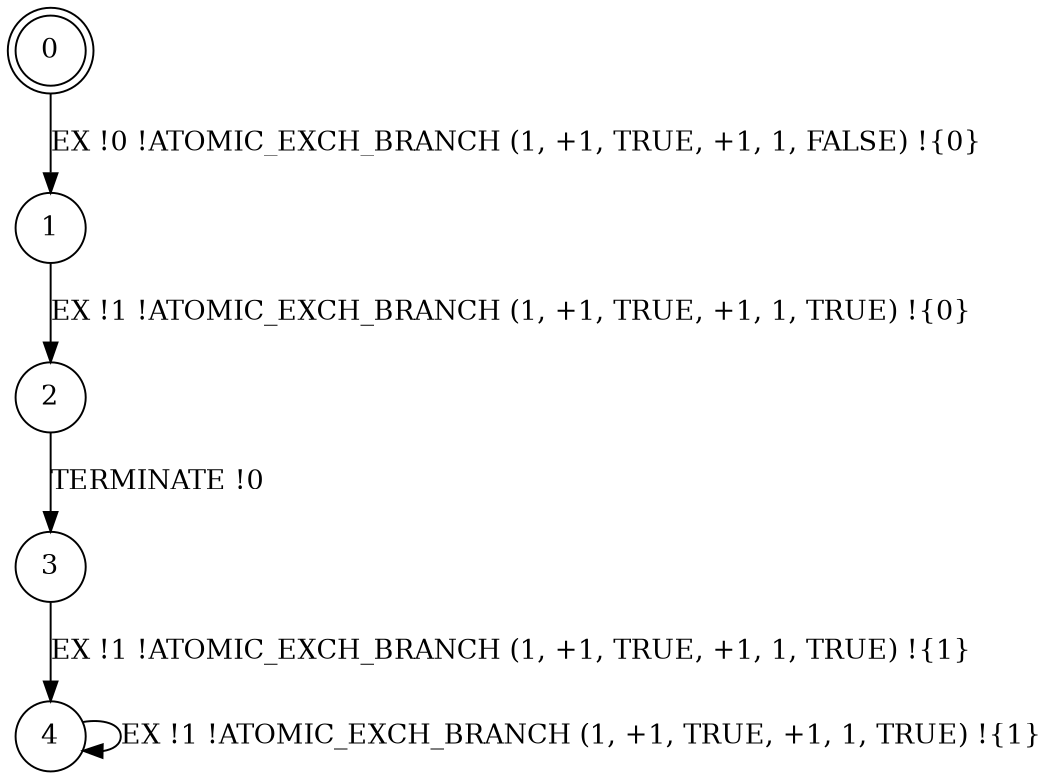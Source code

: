 digraph BCG {
size = "7, 10.5";
center = TRUE;
node [shape = circle];
0 [peripheries = 2];
0 -> 1 [label = "EX !0 !ATOMIC_EXCH_BRANCH (1, +1, TRUE, +1, 1, FALSE) !{0}"];
1 -> 2 [label = "EX !1 !ATOMIC_EXCH_BRANCH (1, +1, TRUE, +1, 1, TRUE) !{0}"];
2 -> 3 [label = "TERMINATE !0"];
3 -> 4 [label = "EX !1 !ATOMIC_EXCH_BRANCH (1, +1, TRUE, +1, 1, TRUE) !{1}"];
4 -> 4 [label = "EX !1 !ATOMIC_EXCH_BRANCH (1, +1, TRUE, +1, 1, TRUE) !{1}"];
}
